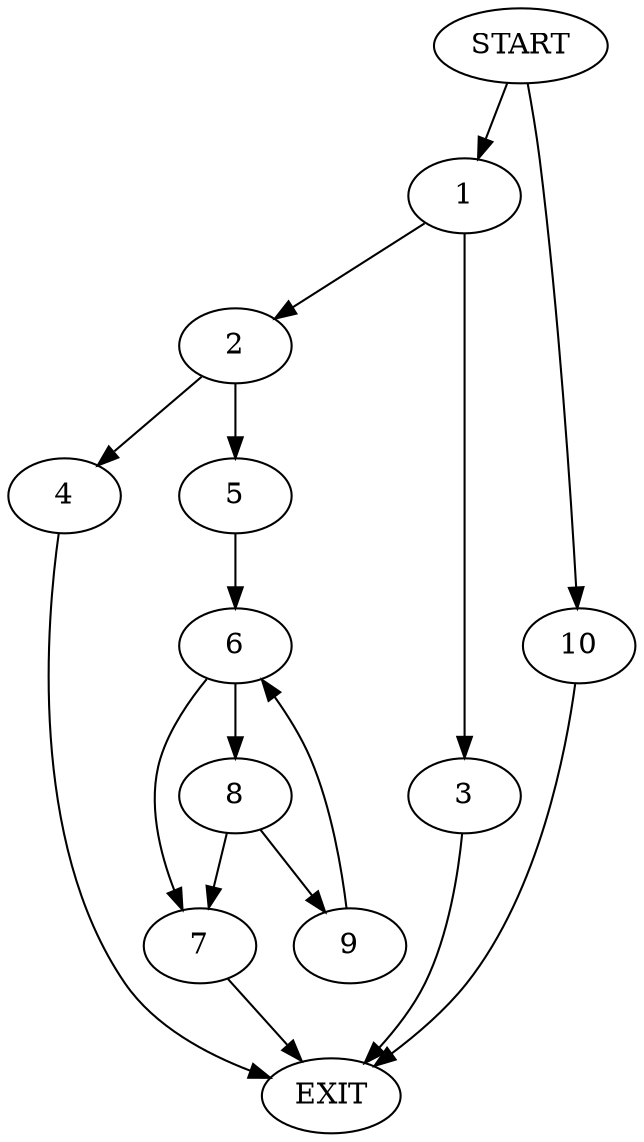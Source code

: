 digraph {
0 [label="START"]
11 [label="EXIT"]
0 -> 1
1 -> 2
1 -> 3
3 -> 11
2 -> 4
2 -> 5
4 -> 11
5 -> 6
6 -> 7
6 -> 8
7 -> 11
8 -> 9
8 -> 7
9 -> 6
0 -> 10
10 -> 11
}
